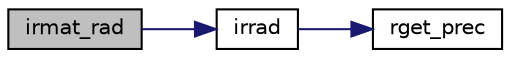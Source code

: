 digraph "irmat_rad"
{
  edge [fontname="Helvetica",fontsize="10",labelfontname="Helvetica",labelfontsize="10"];
  node [fontname="Helvetica",fontsize="10",shape=record];
  rankdir="LR";
  Node152 [label="irmat_rad",height=0.2,width=0.4,color="black", fillcolor="grey75", style="filled", fontcolor="black"];
  Node152 -> Node153 [color="midnightblue",fontsize="10",style="solid",fontname="Helvetica"];
  Node153 [label="irrad",height=0.2,width=0.4,color="black", fillcolor="white", style="filled",URL="$irmulti_8c.html#a3b8efbf84f9a0f5f22f4cbdaa9834d84",tooltip="区間の半径 rad=rad([x0,x1]) "];
  Node153 -> Node154 [color="midnightblue",fontsize="10",style="solid",fontname="Helvetica"];
  Node154 [label="rget_prec",height=0.2,width=0.4,color="black", fillcolor="white", style="filled",URL="$is__rmulti_8h.html#ad9bc8d534620527dc3c46ef4c9d04442",tooltip="rmulti型の浮動小数点数の精度(ビット数)を取得. "];
}
